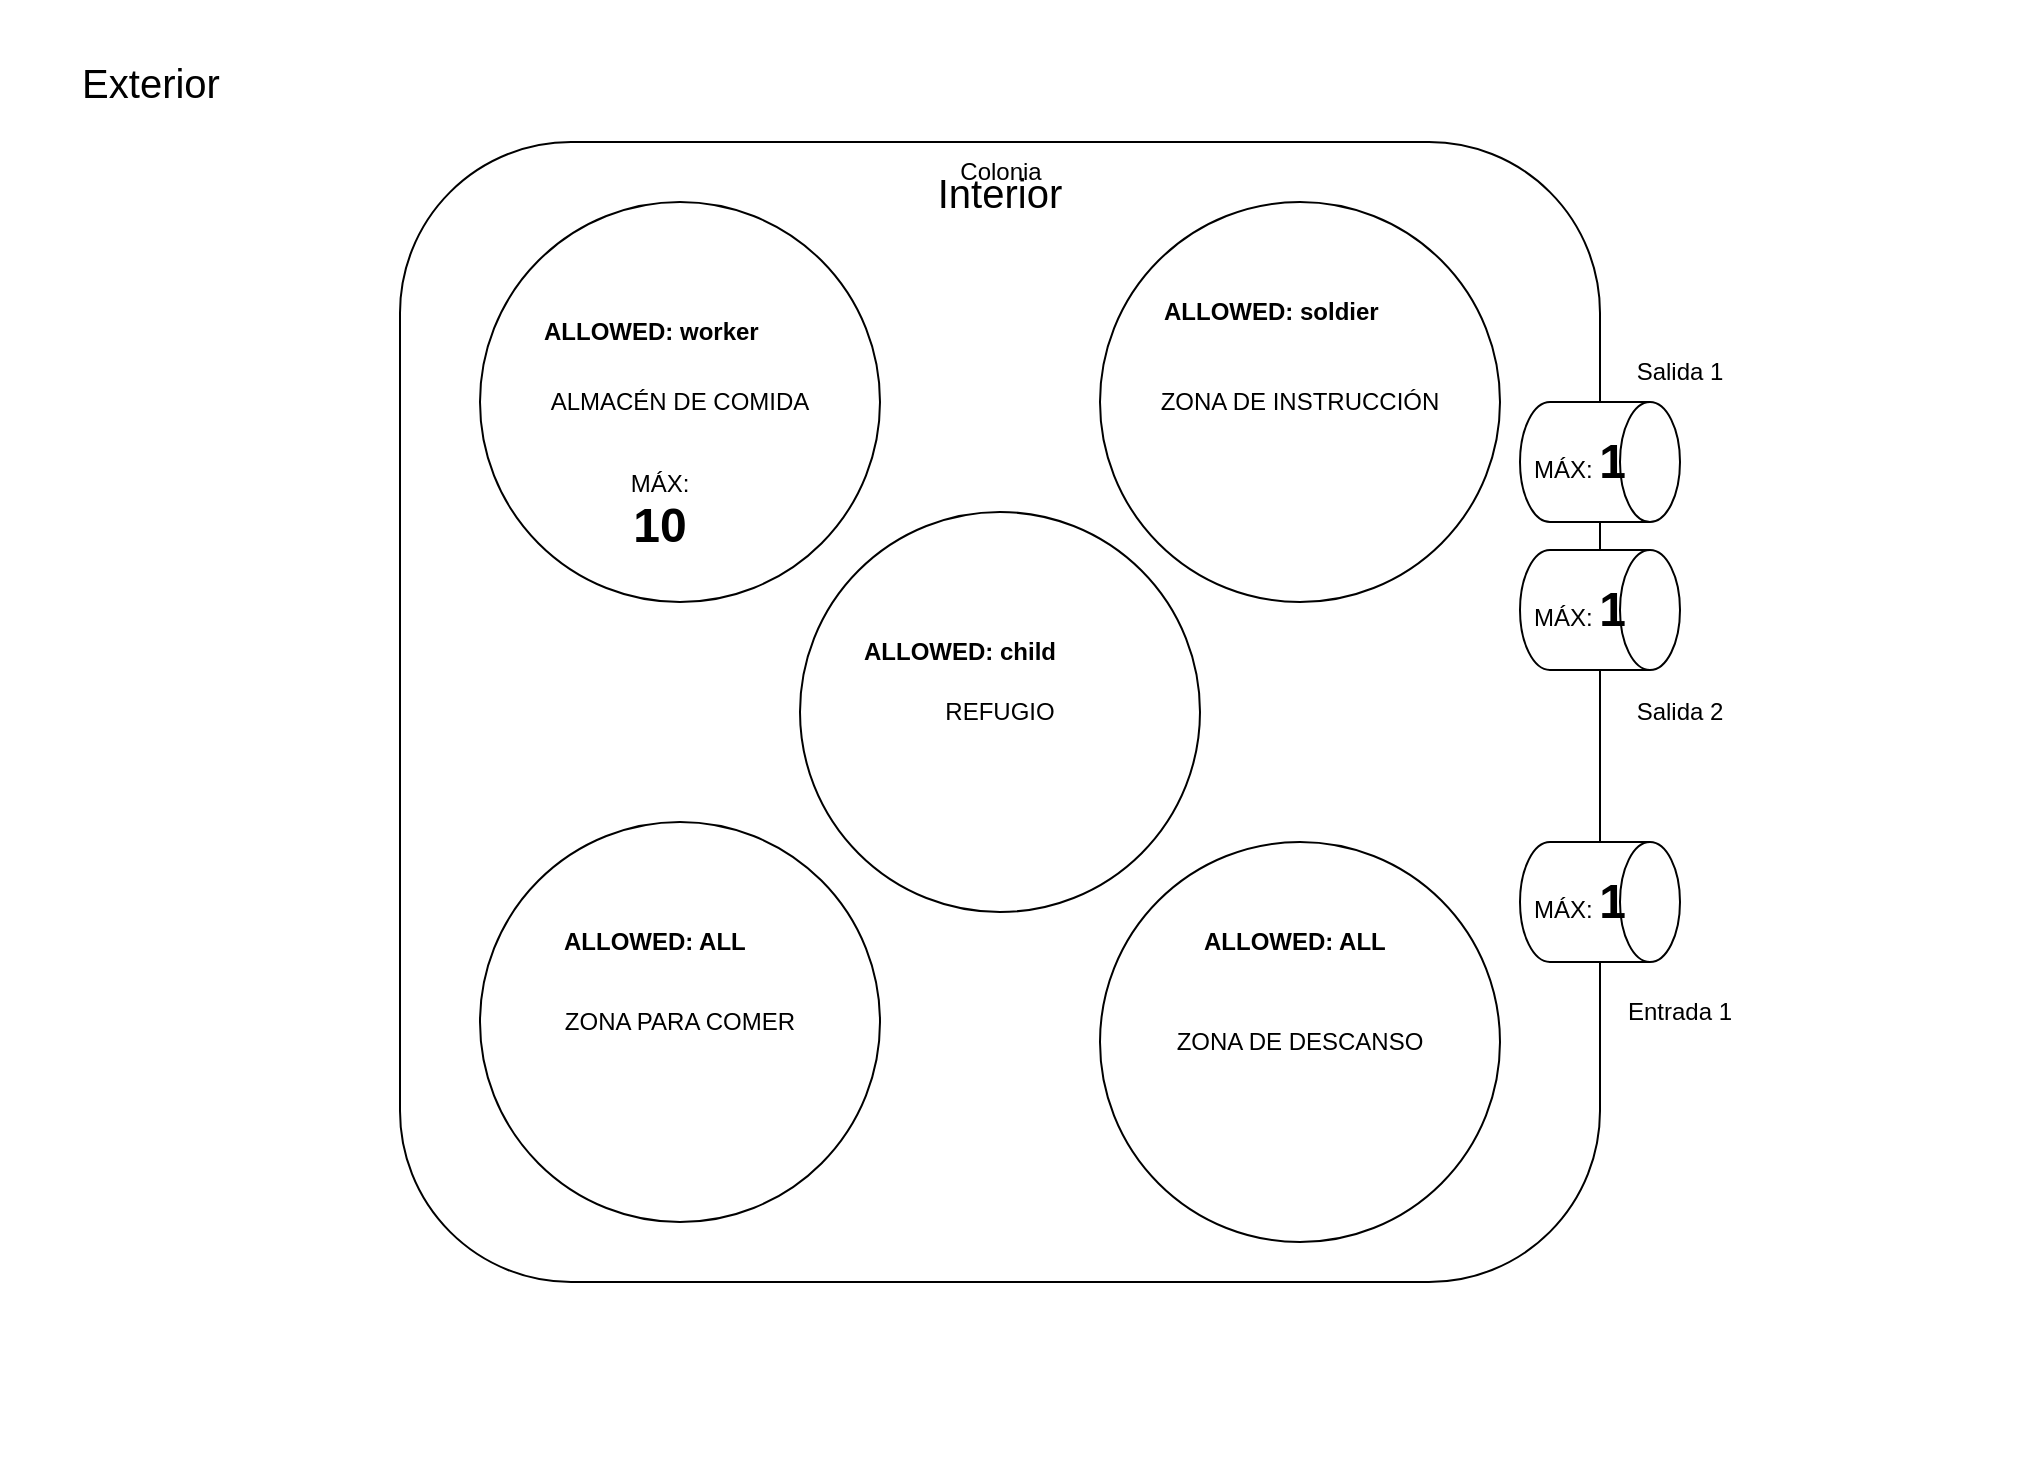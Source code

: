 <mxfile version="21.1.4" type="device">
  <diagram name="Page-1" id="g0uOa1a4THdfqu9AtexK">
    <mxGraphModel dx="2049" dy="1013" grid="1" gridSize="10" guides="1" tooltips="1" connect="1" arrows="1" fold="1" page="1" pageScale="1" pageWidth="1169" pageHeight="827" math="0" shadow="0">
      <root>
        <mxCell id="0" />
        <mxCell id="1" parent="0" />
        <mxCell id="5LaHNBrZTchasM7ReVpy-1" value="" style="rounded=1;whiteSpace=wrap;html=1;" vertex="1" parent="1">
          <mxGeometry x="250" y="110" width="600" height="570" as="geometry" />
        </mxCell>
        <mxCell id="5LaHNBrZTchasM7ReVpy-2" value="&lt;font style=&quot;font-size: 20px;&quot;&gt;Exterior&lt;/font&gt;" style="text;html=1;align=center;verticalAlign=middle;resizable=0;points=[];autosize=1;strokeColor=none;fillColor=none;" vertex="1" parent="1">
          <mxGeometry x="80" y="60" width="90" height="40" as="geometry" />
        </mxCell>
        <mxCell id="5LaHNBrZTchasM7ReVpy-3" value="&lt;font style=&quot;font-size: 20px;&quot;&gt;Interior&lt;/font&gt;" style="text;html=1;strokeColor=none;fillColor=none;align=center;verticalAlign=middle;whiteSpace=wrap;rounded=0;" vertex="1" parent="1">
          <mxGeometry x="520" y="120" width="60" height="30" as="geometry" />
        </mxCell>
        <mxCell id="5LaHNBrZTchasM7ReVpy-4" value="Colonia" style="text;html=1;align=center;verticalAlign=middle;resizable=0;points=[];autosize=1;strokeColor=none;fillColor=none;" vertex="1" parent="1">
          <mxGeometry x="520" y="110" width="60" height="30" as="geometry" />
        </mxCell>
        <mxCell id="5LaHNBrZTchasM7ReVpy-5" value="" style="shape=cylinder3;whiteSpace=wrap;html=1;boundedLbl=1;backgroundOutline=1;size=15;rotation=90;" vertex="1" parent="1">
          <mxGeometry x="820" y="230" width="60" height="80" as="geometry" />
        </mxCell>
        <mxCell id="5LaHNBrZTchasM7ReVpy-6" value="" style="shape=cylinder3;whiteSpace=wrap;html=1;boundedLbl=1;backgroundOutline=1;size=15;rotation=90;" vertex="1" parent="1">
          <mxGeometry x="820" y="304" width="60" height="80" as="geometry" />
        </mxCell>
        <mxCell id="5LaHNBrZTchasM7ReVpy-7" value="" style="shape=cylinder3;whiteSpace=wrap;html=1;boundedLbl=1;backgroundOutline=1;size=15;rotation=90;" vertex="1" parent="1">
          <mxGeometry x="820" y="450" width="60" height="80" as="geometry" />
        </mxCell>
        <mxCell id="5LaHNBrZTchasM7ReVpy-8" value="Salida 1" style="text;html=1;strokeColor=none;fillColor=none;align=center;verticalAlign=middle;whiteSpace=wrap;rounded=0;" vertex="1" parent="1">
          <mxGeometry x="860" y="210" width="60" height="30" as="geometry" />
        </mxCell>
        <mxCell id="5LaHNBrZTchasM7ReVpy-10" value="Salida 2" style="text;html=1;strokeColor=none;fillColor=none;align=center;verticalAlign=middle;whiteSpace=wrap;rounded=0;" vertex="1" parent="1">
          <mxGeometry x="860" y="380" width="60" height="30" as="geometry" />
        </mxCell>
        <mxCell id="5LaHNBrZTchasM7ReVpy-11" value="Entrada 1" style="text;html=1;strokeColor=none;fillColor=none;align=center;verticalAlign=middle;whiteSpace=wrap;rounded=0;" vertex="1" parent="1">
          <mxGeometry x="860" y="530" width="60" height="30" as="geometry" />
        </mxCell>
        <mxCell id="5LaHNBrZTchasM7ReVpy-12" value="ALMACÉN DE COMIDA" style="ellipse;whiteSpace=wrap;html=1;aspect=fixed;" vertex="1" parent="1">
          <mxGeometry x="290" y="140" width="200" height="200" as="geometry" />
        </mxCell>
        <mxCell id="5LaHNBrZTchasM7ReVpy-13" value="ZONA PARA COMER" style="ellipse;whiteSpace=wrap;html=1;aspect=fixed;" vertex="1" parent="1">
          <mxGeometry x="290" y="450" width="200" height="200" as="geometry" />
        </mxCell>
        <mxCell id="5LaHNBrZTchasM7ReVpy-14" value="ZONA DE DESCANSO" style="ellipse;whiteSpace=wrap;html=1;aspect=fixed;" vertex="1" parent="1">
          <mxGeometry x="600" y="460" width="200" height="200" as="geometry" />
        </mxCell>
        <mxCell id="5LaHNBrZTchasM7ReVpy-15" value="ZONA DE INSTRUCCIÓN" style="ellipse;whiteSpace=wrap;html=1;aspect=fixed;" vertex="1" parent="1">
          <mxGeometry x="600" y="140" width="200" height="200" as="geometry" />
        </mxCell>
        <mxCell id="5LaHNBrZTchasM7ReVpy-16" value="MÁX: &lt;b&gt;&lt;font style=&quot;font-size: 24px;&quot;&gt;10&lt;/font&gt;&lt;/b&gt;" style="text;html=1;strokeColor=none;fillColor=none;align=center;verticalAlign=middle;whiteSpace=wrap;rounded=0;" vertex="1" parent="1">
          <mxGeometry x="350" y="280" width="60" height="30" as="geometry" />
        </mxCell>
        <mxCell id="5LaHNBrZTchasM7ReVpy-17" value="&lt;b&gt;ALLOWED: worker&amp;nbsp;&lt;/b&gt;" style="text;html=1;strokeColor=none;fillColor=none;align=left;verticalAlign=middle;whiteSpace=wrap;rounded=0;" vertex="1" parent="1">
          <mxGeometry x="320" y="190" width="160" height="30" as="geometry" />
        </mxCell>
        <mxCell id="5LaHNBrZTchasM7ReVpy-18" value="&lt;b&gt;ALLOWED: soldier&amp;nbsp;&lt;/b&gt;" style="text;html=1;strokeColor=none;fillColor=none;align=left;verticalAlign=middle;whiteSpace=wrap;rounded=0;" vertex="1" parent="1">
          <mxGeometry x="630" y="180" width="160" height="30" as="geometry" />
        </mxCell>
        <mxCell id="5LaHNBrZTchasM7ReVpy-19" value="REFUGIO" style="ellipse;whiteSpace=wrap;html=1;aspect=fixed;" vertex="1" parent="1">
          <mxGeometry x="450" y="295" width="200" height="200" as="geometry" />
        </mxCell>
        <mxCell id="5LaHNBrZTchasM7ReVpy-20" value="&lt;b&gt;ALLOWED: child&amp;nbsp;&lt;/b&gt;" style="text;html=1;strokeColor=none;fillColor=none;align=left;verticalAlign=middle;whiteSpace=wrap;rounded=0;" vertex="1" parent="1">
          <mxGeometry x="480" y="350" width="160" height="30" as="geometry" />
        </mxCell>
        <mxCell id="5LaHNBrZTchasM7ReVpy-21" value="&lt;b&gt;ALLOWED: ALL&amp;nbsp;&lt;/b&gt;" style="text;html=1;strokeColor=none;fillColor=none;align=left;verticalAlign=middle;whiteSpace=wrap;rounded=0;" vertex="1" parent="1">
          <mxGeometry x="330" y="495" width="160" height="30" as="geometry" />
        </mxCell>
        <mxCell id="5LaHNBrZTchasM7ReVpy-22" value="&lt;b&gt;ALLOWED: ALL&amp;nbsp;&lt;/b&gt;" style="text;html=1;strokeColor=none;fillColor=none;align=left;verticalAlign=middle;whiteSpace=wrap;rounded=0;" vertex="1" parent="1">
          <mxGeometry x="650" y="495" width="160" height="30" as="geometry" />
        </mxCell>
        <mxCell id="5LaHNBrZTchasM7ReVpy-23" value="MÁX: &lt;b&gt;&lt;font style=&quot;font-size: 24px;&quot;&gt;1&lt;/font&gt;&lt;/b&gt;" style="text;html=1;strokeColor=none;fillColor=none;align=center;verticalAlign=middle;whiteSpace=wrap;rounded=0;" vertex="1" parent="1">
          <mxGeometry x="810" y="255" width="60" height="30" as="geometry" />
        </mxCell>
        <mxCell id="5LaHNBrZTchasM7ReVpy-24" value="MÁX: &lt;b&gt;&lt;font style=&quot;font-size: 24px;&quot;&gt;1&lt;/font&gt;&lt;/b&gt;" style="text;html=1;strokeColor=none;fillColor=none;align=center;verticalAlign=middle;whiteSpace=wrap;rounded=0;" vertex="1" parent="1">
          <mxGeometry x="810" y="329" width="60" height="30" as="geometry" />
        </mxCell>
        <mxCell id="5LaHNBrZTchasM7ReVpy-25" value="MÁX: &lt;b&gt;&lt;font style=&quot;font-size: 24px;&quot;&gt;1&lt;/font&gt;&lt;/b&gt;" style="text;html=1;strokeColor=none;fillColor=none;align=center;verticalAlign=middle;whiteSpace=wrap;rounded=0;" vertex="1" parent="1">
          <mxGeometry x="810" y="475" width="60" height="30" as="geometry" />
        </mxCell>
        <mxCell id="5LaHNBrZTchasM7ReVpy-26" value="" style="shape=image;html=1;verticalAlign=top;verticalLabelPosition=bottom;labelBackgroundColor=#ffffff;imageAspect=0;aspect=fixed;image=https://cdn0.iconfinder.com/data/icons/phosphor-regular-vol-4/256/tree-evergreen-128.png" vertex="1" parent="1">
          <mxGeometry x="70" y="167" width="128" height="128" as="geometry" />
        </mxCell>
        <mxCell id="5LaHNBrZTchasM7ReVpy-27" value="" style="shape=image;html=1;verticalAlign=top;verticalLabelPosition=bottom;labelBackgroundColor=#ffffff;imageAspect=0;aspect=fixed;image=https://cdn0.iconfinder.com/data/icons/phosphor-regular-vol-4/256/tree-evergreen-128.png" vertex="1" parent="1">
          <mxGeometry x="50" y="380" width="128" height="128" as="geometry" />
        </mxCell>
        <mxCell id="5LaHNBrZTchasM7ReVpy-28" value="" style="shape=image;html=1;verticalAlign=top;verticalLabelPosition=bottom;labelBackgroundColor=#ffffff;imageAspect=0;aspect=fixed;image=https://cdn0.iconfinder.com/data/icons/phosphor-regular-vol-4/256/tree-evergreen-128.png" vertex="1" parent="1">
          <mxGeometry x="940" y="39" width="128" height="128" as="geometry" />
        </mxCell>
        <mxCell id="5LaHNBrZTchasM7ReVpy-29" value="" style="shape=image;html=1;verticalAlign=top;verticalLabelPosition=bottom;labelBackgroundColor=#ffffff;imageAspect=0;aspect=fixed;image=https://cdn0.iconfinder.com/data/icons/phosphor-regular-vol-4/256/tree-evergreen-128.png" vertex="1" parent="1">
          <mxGeometry x="940" y="640" width="80" height="80" as="geometry" />
        </mxCell>
        <mxCell id="5LaHNBrZTchasM7ReVpy-30" value="" style="shape=image;html=1;verticalAlign=top;verticalLabelPosition=bottom;labelBackgroundColor=#ffffff;imageAspect=0;aspect=fixed;image=https://cdn0.iconfinder.com/data/icons/phosphor-regular-vol-4/256/tree-evergreen-128.png" vertex="1" parent="1">
          <mxGeometry x="140" y="295" width="73" height="73" as="geometry" />
        </mxCell>
        <mxCell id="5LaHNBrZTchasM7ReVpy-31" value="" style="shape=image;html=1;verticalAlign=top;verticalLabelPosition=bottom;labelBackgroundColor=#ffffff;imageAspect=0;aspect=fixed;image=https://cdn0.iconfinder.com/data/icons/phosphor-regular-vol-4/256/tree-evergreen-128.png" vertex="1" parent="1">
          <mxGeometry x="70" y="620" width="158" height="158" as="geometry" />
        </mxCell>
      </root>
    </mxGraphModel>
  </diagram>
</mxfile>
